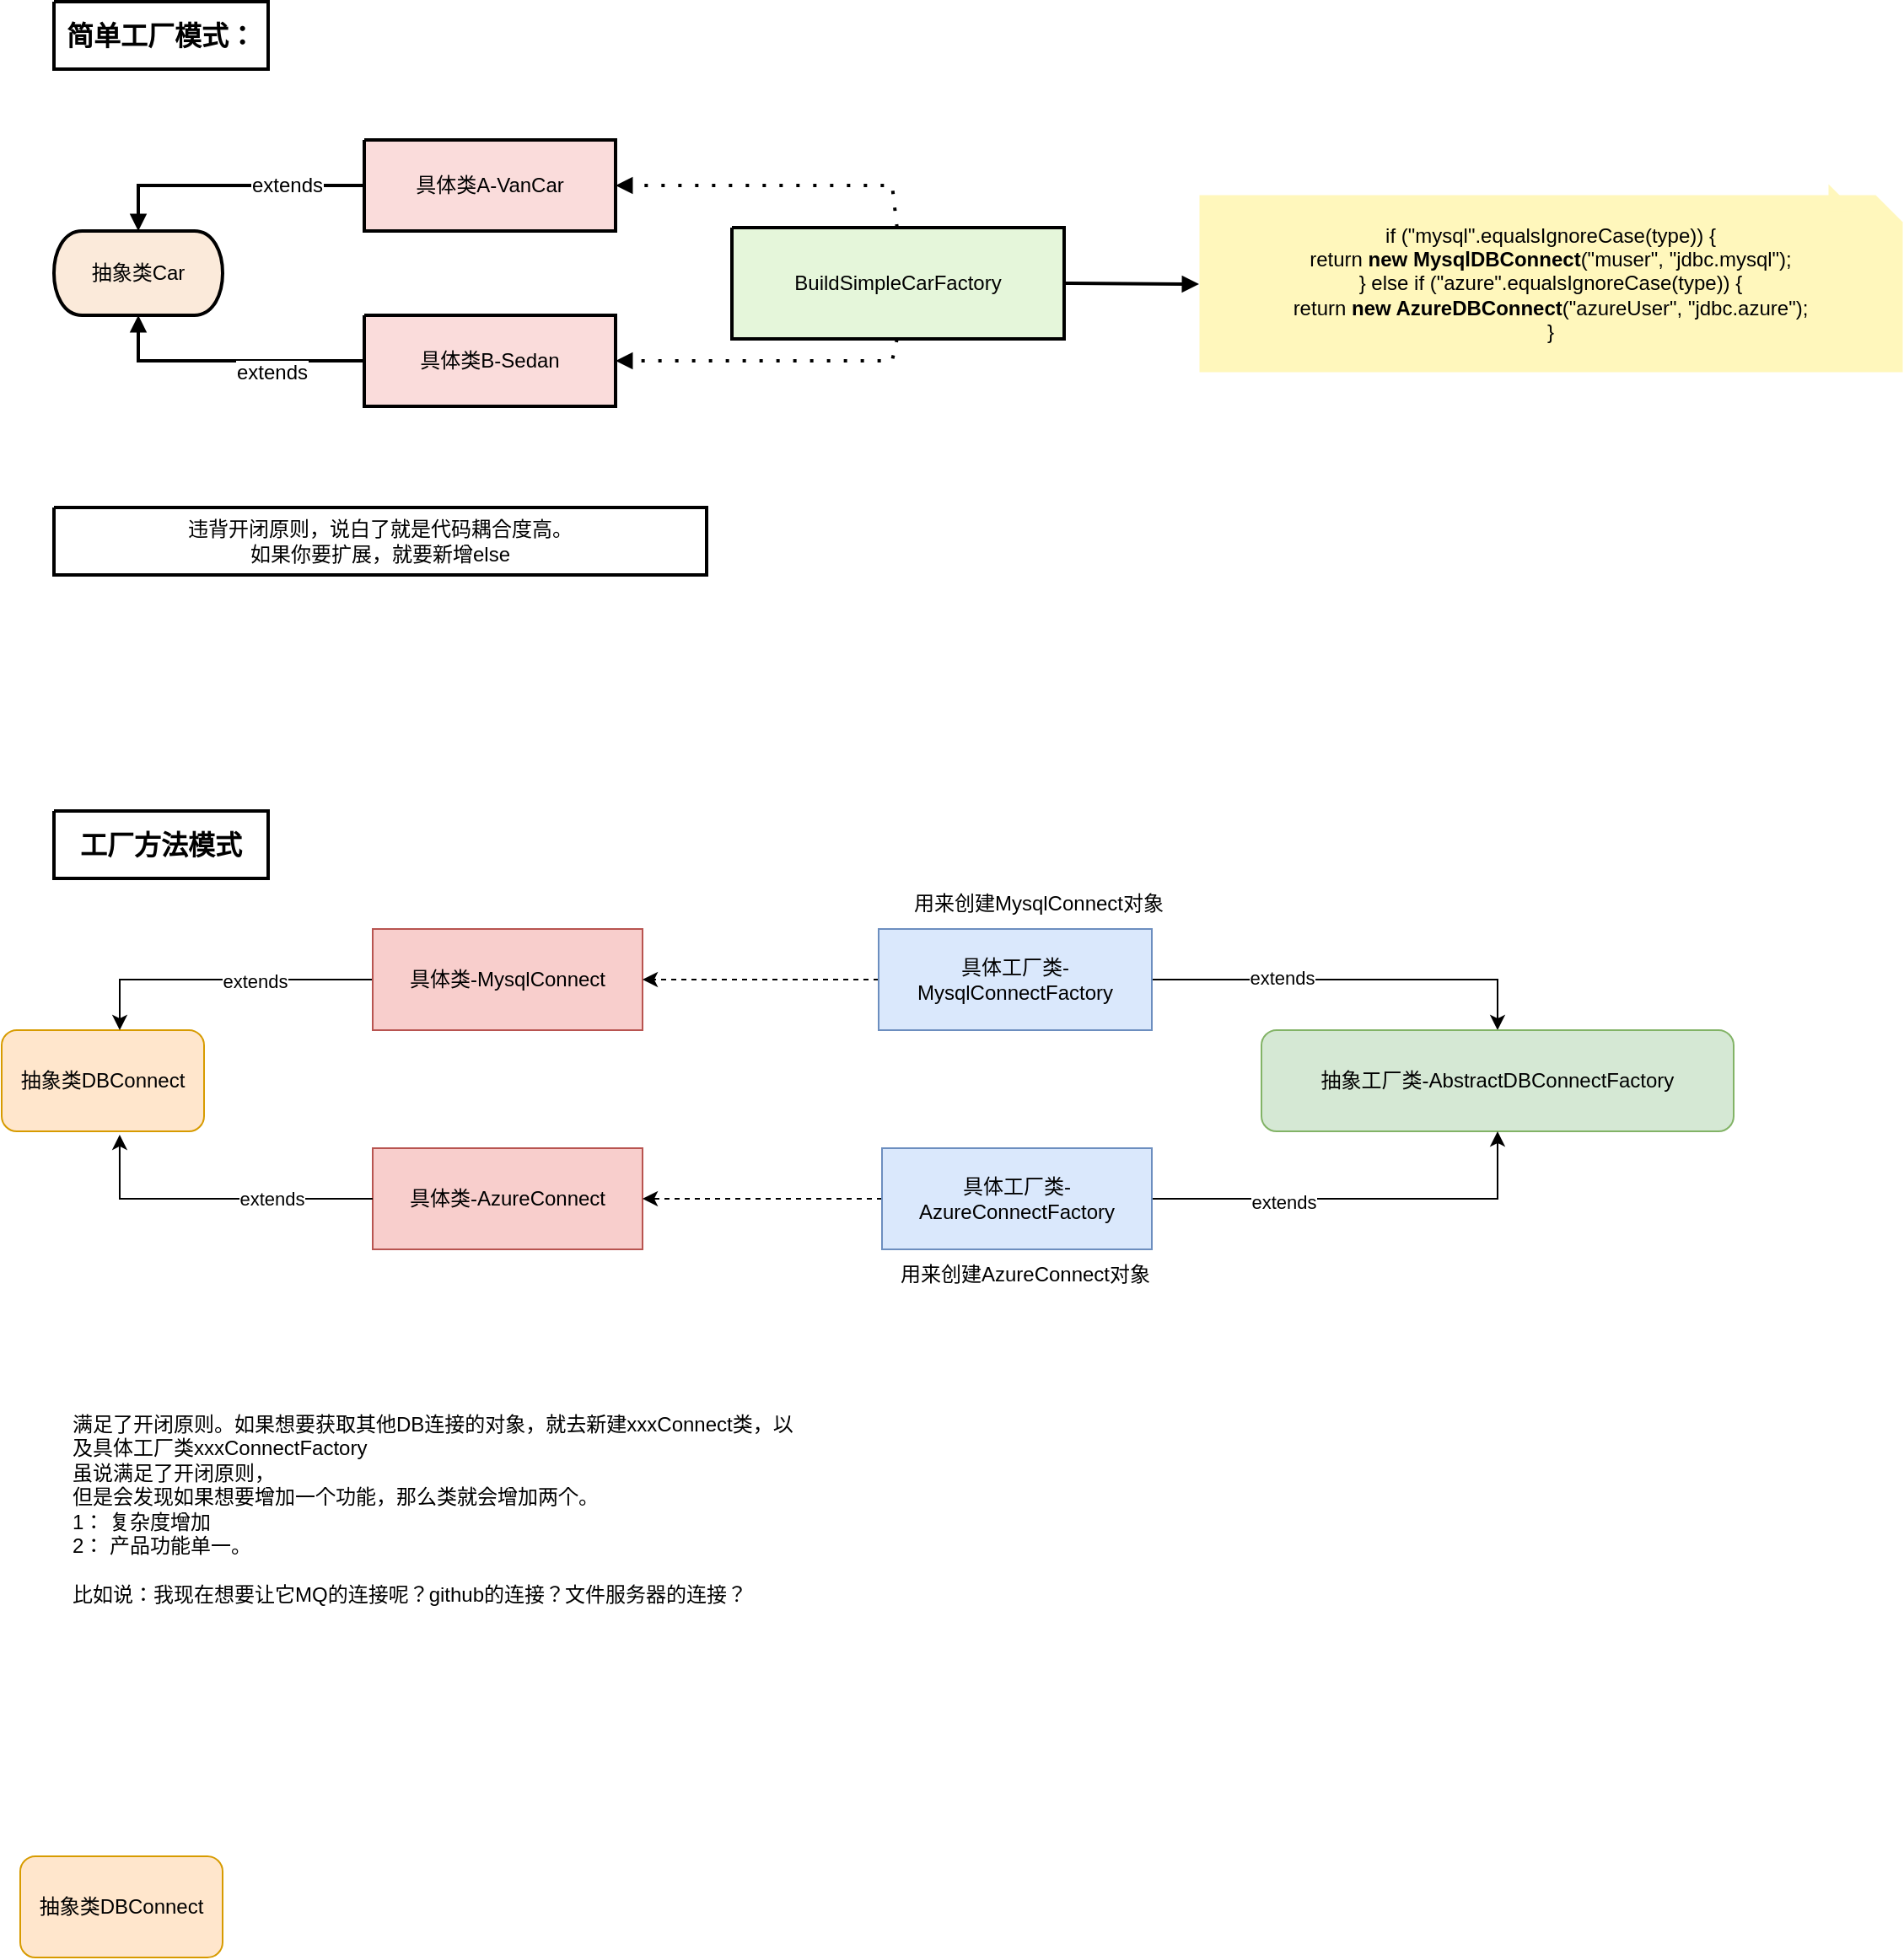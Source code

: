 <mxfile version="28.0.5">
  <diagram name="Page-1" id="Page-1">
    <mxGraphModel dx="1188" dy="619" grid="1" gridSize="10" guides="1" tooltips="1" connect="1" arrows="1" fold="1" page="1" pageScale="1" pageWidth="827" pageHeight="1169" math="0" shadow="0">
      <root>
        <mxCell id="0" />
        <mxCell id="1" parent="0" />
        <UserObject label="&lt;div style=&quot;font-size: 1px&quot;&gt;&lt;p style=&quot;text-align:center;margin-left:0;margin-right:0;margin-top:0px;margin-bottom:0px;text-indent:0;vertical-align:middle;direction:ltr;&quot;&gt;&lt;font style=&quot;font-size:12px;font-family:0;color:#000000;direction:ltr;letter-spacing:0px;line-height:120%;opacity:1&quot;&gt;抽象类Car&lt;/font&gt;&lt;/p&gt;&lt;/div&gt;" tags="Background" id="2">
          <mxCell style="verticalAlign=middle;align=center;overflow=width;vsdxID=1;fillColor=#fbeada;gradientColor=none;shape=stencil(hZJLEoIwDIZP06VMSQZ0j3gPRop0rJQpD/H2UoMCLQ67JP2S/EnKMGnKrBYMeNMafRdPmbclwzMDkFUpjGxHi2HKMCm0ETejuyonv84saa2H7m2FgfLCOIiPNgv4iyL8410IVrJawCcMEP/D185Q6XCqzaMgiic+XCbwATaQX+wLod8W18ymTH8mB3eFHnydswjwGVjPgn5b3N3lzuJHYz5ZIZWiiy/f3ROPIfoemL4B);strokeColor=#000000;strokeWidth=2;spacingTop=-3;spacingBottom=-3;spacingLeft=-3;spacingRight=-3;points=[];labelBackgroundColor=none;rounded=0;html=1;whiteSpace=wrap;" parent="1" vertex="1">
            <mxGeometry x="111" y="286" width="100" height="50" as="geometry" />
          </mxCell>
        </UserObject>
        <UserObject label="&lt;div style=&quot;font-size: 1px&quot;&gt;&lt;p style=&quot;text-align:center;margin-left:0;margin-right:0;margin-top:0px;margin-bottom:0px;text-indent:0;vertical-align:middle;direction:ltr;&quot;&gt;&lt;font style=&quot;font-size:12px;font-family:0;color:#000000;direction:ltr;letter-spacing:0px;line-height:120%;opacity:1&quot;&gt;具体类A-VanCar&lt;/font&gt;&lt;/p&gt;&lt;/div&gt;" tags="Background" id="3">
          <mxCell style="verticalAlign=middle;align=center;overflow=width;vsdxID=2;fillColor=#fadcdb;gradientColor=none;shape=stencil(nZBRDoQgDERP03+WHsHFe5iISyOCQdT19kIaIxq//Jtp3zTpAFaTaUYNUkwx+F6v1EYD+AUpyRkdKCYFqACrzgf9C352LfuxyWRWg1/yhT/nRE5IsZWuZtCSK8CPeI0e/hF+jV7AJM4PO7KWCyr390bSiNtEtQM=);strokeColor=#000000;strokeWidth=2;spacingTop=-3;spacingBottom=-3;spacingLeft=-3;spacingRight=-3;points=[];labelBackgroundColor=none;rounded=0;html=1;whiteSpace=wrap;" parent="1" vertex="1">
            <mxGeometry x="295" y="232" width="149" height="54" as="geometry" />
          </mxCell>
        </UserObject>
        <UserObject label="&lt;div style=&quot;font-size: 1px&quot;&gt;&lt;p style=&quot;text-align:center;margin-left:0;margin-right:0;margin-top:0px;margin-bottom:0px;text-indent:0;vertical-align:middle;direction:ltr;&quot;&gt;&lt;font style=&quot;font-size:12px;font-family:0;color:#000000;direction:ltr;letter-spacing:0px;line-height:120%;opacity:1&quot;&gt;具体类B-Sedan&lt;/font&gt;&lt;/p&gt;&lt;/div&gt;" tags="Background" id="4">
          <mxCell style="verticalAlign=middle;align=center;overflow=width;vsdxID=3;fillColor=#fadcdb;gradientColor=none;shape=stencil(nZBRDoQgDERP03+WHsHFe5iISyOCQdT19kIaIxq//Jtp3zTpAFaTaUYNUkwx+F6v1EYD+AUpyRkdKCYFqACrzgf9C352LfuxyWRWg1/yhT/nRE5IsZWuZtCSK8CPeI0e/hF+jV7AJM4PO7KWCyr390bSiNtEtQM=);strokeColor=#000000;strokeWidth=2;spacingTop=-3;spacingBottom=-3;spacingLeft=-3;spacingRight=-3;points=[];labelBackgroundColor=none;rounded=0;html=1;whiteSpace=wrap;" parent="1" vertex="1">
            <mxGeometry x="295" y="336" width="149" height="54" as="geometry" />
          </mxCell>
        </UserObject>
        <UserObject label="&lt;div style=&quot;font-size: 1px&quot;&gt;&lt;p style=&quot;text-align:center;margin-left:0;margin-right:0;margin-top:0px;margin-bottom:0px;text-indent:0;vertical-align:middle;direction:ltr;&quot;&gt;&lt;font style=&quot;font-size:12px;font-family:0;color:#000000;direction:ltr;letter-spacing:0px;line-height:120%;opacity:1&quot;&gt;BuildSimpleCarFactory&lt;/font&gt;&lt;/p&gt;&lt;/div&gt;" tags="Background" id="5">
          <mxCell style="verticalAlign=middle;align=center;overflow=width;vsdxID=4;fillColor=#e5f6da;gradientColor=none;shape=stencil(nZBRDoQgDERP03+WHsHFe5iISyOCQdT19kIaIxq//Jtp3zTpAFaTaUYNUkwx+F6v1EYD+AUpyRkdKCYFqACrzgf9C352LfuxyWRWg1/yhT/nRE5IsZWuZtCSK8CPeI0e/hF+jV7AJM4PO7KWCyr390bSiNtEtQM=);strokeColor=#000000;strokeWidth=2;spacingTop=-3;spacingBottom=-3;spacingLeft=-3;spacingRight=-3;points=[];labelBackgroundColor=none;rounded=0;html=1;whiteSpace=wrap;" parent="1" vertex="1">
            <mxGeometry x="513" y="284" width="197" height="66" as="geometry" />
          </mxCell>
        </UserObject>
        <UserObject label="&lt;div style=&quot;font-size: 1px&quot;&gt;&lt;p style=&quot;text-align:center;margin-left:0;margin-right:0;margin-top:0px;margin-bottom:0px;text-indent:0;vertical-align:middle;direction:ltr;&quot;&gt;&lt;font style=&quot;font-size:12px;font-family:0;color:#000000;direction:ltr;letter-spacing:0px;line-height:120%;opacity:1&quot;&gt;if (&amp;quot;mysql&amp;quot;.equalsIgnoreCase(type)) {&lt;br/&gt;   return &lt;/font&gt;&lt;font style=&quot;font-size:12px;font-family:0;color:#000000;direction:ltr;letter-spacing:0px;line-height:120%;opacity:1&quot;&gt;&lt;b&gt;new MysqlDBConnect&lt;/b&gt;&lt;/font&gt;&lt;font style=&quot;font-size:12px;font-family:0;color:#000000;direction:ltr;letter-spacing:0px;line-height:120%;opacity:1&quot;&gt;(&amp;quot;muser&amp;quot;, &amp;quot;jdbc.mysql&amp;quot;);&lt;br/&gt;} else if (&amp;quot;azure&amp;quot;.equalsIgnoreCase(type)) {&lt;br/&gt;   return &lt;/font&gt;&lt;font style=&quot;font-size:12px;font-family:0;color:#000000;direction:ltr;letter-spacing:0px;line-height:120%;opacity:1&quot;&gt;&lt;b&gt;new AzureDBConnect&lt;/b&gt;&lt;/font&gt;&lt;font style=&quot;font-size:12px;font-family:0;color:#000000;direction:ltr;letter-spacing:0px;line-height:120%;opacity:1&quot;&gt;(&amp;quot;azureUser&amp;quot;, &amp;quot;jdbc.azure&amp;quot;);&lt;br/&gt;}&lt;/font&gt;&lt;/p&gt;&lt;/div&gt;" tags="Background" id="6">
          <mxCell style="verticalAlign=middle;align=center;overflow=width;vsdxID=5;fillColor=#fff7bc;gradientColor=none;shape=stencil(UzV2Ls5ILEhVNTIoLinKz04tz0wpyVA1dlE1MsrMy0gtyiwBslSNXVWNndPyi1LTi/JL81Ig/IJEkEoQKze/DGRCBUSfAUiHkUElMs8NojAnMw9JoaWZnqEZsYoNDVDNNTTVMzIhQbkBHrPJVkqeQiADEXZpmTk5yDLooQwUgsSQsSsA);strokeColor=none;strokeWidth=0;spacingTop=-3;spacingBottom=-3;spacingLeft=-3;spacingRight=-3;points=[];labelBackgroundColor=none;rounded=0;html=1;whiteSpace=wrap;" parent="1" vertex="1">
            <mxGeometry x="790" y="264.5" width="417" height="105" as="geometry" />
          </mxCell>
        </UserObject>
        <UserObject label="" tags="Background" id="7">
          <mxCell style="vsdxID=6;fillColor=#fff7bc;gradientColor=none;shape=stencil(UzV2Ls5ILEhVNTIoLinKz04tz0wpyVA1dlE1MsrMy0gtyiwBslSNXVWNndPyi1LTi/JL81Ig/IJEkEoQKze/DGRCBUSfpZmeoRlIl5FBJUTEAMxzgyjOyczDq9jQVM/IBLcGQwMDUpQTcAyQgfBGWmZODrIMuoeBQpDAMnYFAA==);strokeColor=none;strokeWidth=0;spacingTop=-3;spacingBottom=-3;spacingLeft=-3;spacingRight=-3;points=[];labelBackgroundColor=none;rounded=0;html=1;whiteSpace=wrap;" parent="1" vertex="1">
            <mxGeometry x="762" y="258" width="417" height="105" as="geometry" />
          </mxCell>
        </UserObject>
        <UserObject label="" tags="Background" id="8">
          <mxCell style="vsdxID=7;fillColor=none;gradientColor=none;shape=stencil(UzV2Ls5ILEhVNTIoLinKz04tz0wpyVA1dlE1MsrMy0gtyiwBslSNXVWNndPyi1LTi/JL81Ig/IJEkEoQKze/DGRCBUSfAUiHkUElMs8NojAnMw9JoaWZnqEZsYoNDVDNNTTVMzIhQbkBHrPJVkqeQiADEXZADnrAAoUgkWLsCgA=);strokeColor=none;strokeWidth=0;spacingTop=-3;spacingBottom=-3;spacingLeft=-3;spacingRight=-3;points=[];labelBackgroundColor=none;rounded=0;html=1;whiteSpace=wrap;" parent="1" vertex="1">
            <mxGeometry x="762" y="258" width="417" height="105" as="geometry" />
          </mxCell>
        </UserObject>
        <UserObject label="&lt;div style=&quot;font-size: 1px&quot;&gt;&lt;p style=&quot;text-align:center;margin-left:0;margin-right:0;margin-top:0px;margin-bottom:0px;text-indent:0;vertical-align:middle;direction:ltr;&quot;&gt;&lt;font style=&quot;font-size: 16px; color: rgb(0, 0, 0); direction: ltr; letter-spacing: 0px; line-height: 120%; opacity: 1;&quot;&gt;&lt;b&gt;简单工厂模式：&lt;/b&gt;&lt;/font&gt;&lt;/p&gt;&lt;/div&gt;" tags="Background" id="9">
          <mxCell style="verticalAlign=middle;align=center;overflow=width;vsdxID=8;fillColor=none;gradientColor=none;shape=stencil(nZBLDoAgDERP0z3SI/i5B4koRAWC+Lu9kMaIxpW7mfZNkw5gOSvhJHA2B28Huek2KMAKONdGSa9DVIA1YNlZL3tvF9OSdyKRSU12TRd2yrGU4OzIXUPgqE0GFuw3evlP+Df6AKO4P6Ry8t27jTiiJrE+AQ==);strokeColor=#000000;strokeWidth=2;spacingTop=-3;spacingBottom=-3;spacingLeft=-3;spacingRight=-3;points=[];labelBackgroundColor=none;rounded=0;html=1;whiteSpace=wrap;" parent="1" vertex="1">
            <mxGeometry x="111" y="150" width="127" height="40" as="geometry" />
          </mxCell>
        </UserObject>
        <UserObject label="&lt;div style=&quot;font-size: 1px&quot;&gt;&lt;p style=&quot;text-align:center;margin-left:0;margin-right:0;margin-top:0px;margin-bottom:0px;text-indent:0;vertical-align:middle;direction:ltr;&quot;&gt;&lt;font style=&quot;font-size: 12px; color: rgb(0, 0, 0); direction: ltr; letter-spacing: 0px; line-height: 120%; opacity: 1;&quot;&gt;违背开闭原则，说白了就是代码耦合度高。&lt;/font&gt;&lt;/p&gt;&lt;p style=&quot;text-align:center;margin-left:0;margin-right:0;margin-top:0px;margin-bottom:0px;text-indent:0;vertical-align:middle;direction:ltr;&quot;&gt;&lt;font style=&quot;font-size: 12px; color: rgb(0, 0, 0); direction: ltr; letter-spacing: 0px; line-height: 120%; opacity: 1;&quot;&gt;如果你要扩展，就要新增else&lt;/font&gt;&lt;/p&gt;&lt;/div&gt;" tags="Background" id="10">
          <mxCell style="verticalAlign=middle;align=center;overflow=width;vsdxID=9;fillColor=none;gradientColor=none;shape=stencil(nZBLDoAgDERP0z3SI/i5B4koRAWC+Lu9kMaIxpW7mfZNkw5gOSvhJHA2B28Huek2KMAKONdGSa9DVIA1YNlZL3tvF9OSdyKRSU12TRd2yrGU4OzIXUPgqE0GFuw3evlP+Df6AKO4P6Ry8t27jTiiJrE+AQ==);strokeColor=#000000;strokeWidth=2;spacingTop=-3;spacingBottom=-3;spacingLeft=-3;spacingRight=-3;points=[];labelBackgroundColor=none;rounded=0;html=1;whiteSpace=wrap;" parent="1" vertex="1">
            <mxGeometry x="111" y="450" width="387" height="40" as="geometry" />
          </mxCell>
        </UserObject>
        <UserObject label="&lt;div style=&quot;font-size: 1px&quot;&gt;&lt;p style=&quot;text-align:center;margin-left:0;margin-right:0;margin-top:0px;margin-bottom:0px;text-indent:0;vertical-align:middle;direction:ltr;&quot;&gt;&lt;font style=&quot;font-size:12px;font-family:0;color:#000000;direction:ltr;letter-spacing:0px;line-height:120%;opacity:1&quot;&gt;extends&lt;/font&gt;&lt;/p&gt;&lt;/div&gt;" tags="Background" id="11">
          <mxCell style="vsdxID=10;edgeStyle=none;startArrow=none;endArrow=block;startSize=5;endSize=5;strokeWidth=2;spacingTop=0;spacingBottom=0;spacingLeft=0;spacingRight=0;verticalAlign=middle;html=1;labelBackgroundColor=#ffffff;rounded=0;align=center;exitX=0;exitY=0.5;exitDx=0;exitDy=0;exitPerimeter=0;entryX=0.5;entryY=1;entryDx=0;entryDy=0;entryPerimeter=0;" parent="1" source="4" target="2" edge="1">
            <mxGeometry x="-0.317" y="7" relative="1" as="geometry">
              <mxPoint as="offset" />
              <Array as="points">
                <mxPoint x="161" y="363" />
              </Array>
            </mxGeometry>
          </mxCell>
        </UserObject>
        <UserObject label="&lt;div style=&quot;font-size: 1px&quot;&gt;&lt;p style=&quot;text-align:center;margin-left:0;margin-right:0;margin-top:0px;margin-bottom:0px;text-indent:0;vertical-align:middle;direction:ltr;&quot;&gt;&lt;font style=&quot;font-size:12px;font-family:0;color:#000000;direction:ltr;letter-spacing:0px;line-height:120%;opacity:1&quot;&gt;extends&lt;/font&gt;&lt;/p&gt;&lt;/div&gt;" tags="Background" id="12">
          <mxCell style="vsdxID=11;edgeStyle=none;startArrow=none;endArrow=block;startSize=5;endSize=5;strokeWidth=2;spacingTop=0;spacingBottom=0;spacingLeft=0;spacingRight=0;verticalAlign=middle;html=1;labelBackgroundColor=#ffffff;rounded=0;align=center;exitX=0;exitY=0.5;exitDx=0;exitDy=0;exitPerimeter=0;entryX=0.5;entryY=0;entryDx=0;entryDy=0;entryPerimeter=0;" parent="1" source="3" target="2" edge="1">
            <mxGeometry relative="1" as="geometry">
              <mxPoint x="34" as="offset" />
              <Array as="points">
                <mxPoint x="161" y="259" />
              </Array>
            </mxGeometry>
          </mxCell>
        </UserObject>
        <UserObject label="" tags="Background" id="13">
          <mxCell style="vsdxID=12;edgeStyle=none;dashed=1;dashPattern=1.00 4.00;startArrow=none;endArrow=block;startSize=5;endSize=5;strokeWidth=2;spacingTop=0;spacingBottom=0;spacingLeft=0;spacingRight=0;verticalAlign=middle;html=1;labelBackgroundColor=#ffffff;rounded=0;exitX=0.497;exitY=0;exitDx=0;exitDy=0;exitPerimeter=0;entryX=1;entryY=0.5;entryDx=0;entryDy=0;entryPerimeter=0;" parent="1" source="5" target="3" edge="1">
            <mxGeometry relative="1" as="geometry">
              <mxPoint x="70" y="101" as="offset" />
              <Array as="points">
                <mxPoint x="608" y="259" />
              </Array>
            </mxGeometry>
          </mxCell>
        </UserObject>
        <UserObject label="" tags="Background" id="14">
          <mxCell style="vsdxID=13;edgeStyle=none;dashed=1;dashPattern=1.00 4.00;startArrow=none;endArrow=block;startSize=5;endSize=5;strokeWidth=2;spacingTop=0;spacingBottom=0;spacingLeft=0;spacingRight=0;verticalAlign=middle;html=1;labelBackgroundColor=#ffffff;rounded=0;exitX=0.497;exitY=1;exitDx=0;exitDy=0;exitPerimeter=0;entryX=1;entryY=0.5;entryDx=0;entryDy=0;entryPerimeter=0;" parent="1" source="5" target="4" edge="1">
            <mxGeometry relative="1" as="geometry">
              <mxPoint x="70" y="101" as="offset" />
              <Array as="points">
                <mxPoint x="608" y="363" />
              </Array>
            </mxGeometry>
          </mxCell>
        </UserObject>
        <UserObject label="" tags="Background" id="15">
          <mxCell style="vsdxID=14;edgeStyle=none;startArrow=none;endArrow=block;startSize=5;endSize=5;strokeWidth=2;spacingTop=0;spacingBottom=0;spacingLeft=0;spacingRight=0;verticalAlign=middle;html=1;labelBackgroundColor=#ffffff;rounded=0;exitX=1;exitY=0.5;exitDx=0;exitDy=0;exitPerimeter=0;entryX=0;entryY=0.505;entryDx=0;entryDy=0;entryPerimeter=0;" parent="1" source="5" target="6" edge="1">
            <mxGeometry relative="1" as="geometry">
              <mxPoint x="-29" y="102" as="offset" />
              <Array as="points" />
            </mxGeometry>
          </mxCell>
        </UserObject>
        <UserObject label="&lt;div style=&quot;&quot;&gt;&lt;p style=&quot;text-align: center; margin: 0px; text-indent: 0px; vertical-align: middle; direction: ltr;&quot;&gt;&lt;span style=&quot;font-size: 16px;&quot;&gt;&lt;b&gt;工厂方法模式&lt;/b&gt;&lt;/span&gt;&lt;/p&gt;&lt;/div&gt;" tags="Background" id="YFfJXEZBGBs_gFEX884V-15">
          <mxCell style="verticalAlign=middle;align=center;overflow=width;vsdxID=8;fillColor=none;gradientColor=none;shape=stencil(nZBLDoAgDERP0z3SI/i5B4koRAWC+Lu9kMaIxpW7mfZNkw5gOSvhJHA2B28Huek2KMAKONdGSa9DVIA1YNlZL3tvF9OSdyKRSU12TRd2yrGU4OzIXUPgqE0GFuw3evlP+Df6AKO4P6Ry8t27jTiiJrE+AQ==);strokeColor=#000000;strokeWidth=2;spacingTop=-3;spacingBottom=-3;spacingLeft=-3;spacingRight=-3;points=[];labelBackgroundColor=none;rounded=0;html=1;whiteSpace=wrap;" vertex="1" parent="1">
            <mxGeometry x="111" y="630" width="127" height="40" as="geometry" />
          </mxCell>
        </UserObject>
        <mxCell id="YFfJXEZBGBs_gFEX884V-17" value="抽象类DBConnect" style="rounded=1;whiteSpace=wrap;html=1;fillColor=#ffe6cc;strokeColor=#d79b00;" vertex="1" parent="1">
          <mxGeometry x="80" y="760" width="120" height="60" as="geometry" />
        </mxCell>
        <mxCell id="YFfJXEZBGBs_gFEX884V-20" value="" style="edgeStyle=orthogonalEdgeStyle;rounded=0;orthogonalLoop=1;jettySize=auto;html=1;" edge="1" parent="1" source="YFfJXEZBGBs_gFEX884V-18" target="YFfJXEZBGBs_gFEX884V-17">
          <mxGeometry relative="1" as="geometry">
            <Array as="points">
              <mxPoint x="150" y="730" />
            </Array>
          </mxGeometry>
        </mxCell>
        <mxCell id="YFfJXEZBGBs_gFEX884V-23" value="extends" style="edgeLabel;html=1;align=center;verticalAlign=middle;resizable=0;points=[];" vertex="1" connectable="0" parent="YFfJXEZBGBs_gFEX884V-20">
          <mxGeometry x="-0.222" y="1" relative="1" as="geometry">
            <mxPoint as="offset" />
          </mxGeometry>
        </mxCell>
        <mxCell id="YFfJXEZBGBs_gFEX884V-18" value="具体类-MysqlConnect" style="rounded=0;whiteSpace=wrap;html=1;fillColor=#f8cecc;strokeColor=#b85450;" vertex="1" parent="1">
          <mxGeometry x="300" y="700" width="160" height="60" as="geometry" />
        </mxCell>
        <mxCell id="YFfJXEZBGBs_gFEX884V-19" value="具体类-AzureConnect" style="rounded=0;whiteSpace=wrap;html=1;fillColor=#f8cecc;strokeColor=#b85450;" vertex="1" parent="1">
          <mxGeometry x="300" y="830" width="160" height="60" as="geometry" />
        </mxCell>
        <mxCell id="YFfJXEZBGBs_gFEX884V-25" style="edgeStyle=orthogonalEdgeStyle;rounded=0;orthogonalLoop=1;jettySize=auto;html=1;entryX=0.583;entryY=1.033;entryDx=0;entryDy=0;entryPerimeter=0;" edge="1" parent="1" source="YFfJXEZBGBs_gFEX884V-19" target="YFfJXEZBGBs_gFEX884V-17">
          <mxGeometry relative="1" as="geometry" />
        </mxCell>
        <mxCell id="YFfJXEZBGBs_gFEX884V-26" value="extends" style="edgeLabel;html=1;align=center;verticalAlign=middle;resizable=0;points=[];" vertex="1" connectable="0" parent="YFfJXEZBGBs_gFEX884V-25">
          <mxGeometry x="-0.426" y="2" relative="1" as="geometry">
            <mxPoint x="-6" y="-2" as="offset" />
          </mxGeometry>
        </mxCell>
        <mxCell id="YFfJXEZBGBs_gFEX884V-30" style="edgeStyle=orthogonalEdgeStyle;rounded=0;orthogonalLoop=1;jettySize=auto;html=1;entryX=0.5;entryY=0;entryDx=0;entryDy=0;" edge="1" parent="1" source="YFfJXEZBGBs_gFEX884V-27" target="YFfJXEZBGBs_gFEX884V-28">
          <mxGeometry relative="1" as="geometry" />
        </mxCell>
        <mxCell id="YFfJXEZBGBs_gFEX884V-32" value="extends" style="edgeLabel;html=1;align=center;verticalAlign=middle;resizable=0;points=[];" vertex="1" connectable="0" parent="YFfJXEZBGBs_gFEX884V-30">
          <mxGeometry x="-0.348" y="1" relative="1" as="geometry">
            <mxPoint as="offset" />
          </mxGeometry>
        </mxCell>
        <mxCell id="YFfJXEZBGBs_gFEX884V-39" style="edgeStyle=orthogonalEdgeStyle;rounded=0;orthogonalLoop=1;jettySize=auto;html=1;entryX=1;entryY=0.5;entryDx=0;entryDy=0;dashed=1;" edge="1" parent="1" source="YFfJXEZBGBs_gFEX884V-27" target="YFfJXEZBGBs_gFEX884V-18">
          <mxGeometry relative="1" as="geometry" />
        </mxCell>
        <mxCell id="YFfJXEZBGBs_gFEX884V-27" value="具体工厂类-MysqlConnectFactory" style="rounded=0;whiteSpace=wrap;html=1;fillColor=#dae8fc;strokeColor=#6c8ebf;" vertex="1" parent="1">
          <mxGeometry x="600" y="700" width="162" height="60" as="geometry" />
        </mxCell>
        <mxCell id="YFfJXEZBGBs_gFEX884V-28" value="抽象工厂类-AbstractDBConnectFactory" style="rounded=1;whiteSpace=wrap;html=1;fillColor=#d5e8d4;strokeColor=#82b366;" vertex="1" parent="1">
          <mxGeometry x="827" y="760" width="280" height="60" as="geometry" />
        </mxCell>
        <mxCell id="YFfJXEZBGBs_gFEX884V-31" style="edgeStyle=orthogonalEdgeStyle;rounded=0;orthogonalLoop=1;jettySize=auto;html=1;entryX=0.5;entryY=1;entryDx=0;entryDy=0;" edge="1" parent="1" source="YFfJXEZBGBs_gFEX884V-29" target="YFfJXEZBGBs_gFEX884V-28">
          <mxGeometry relative="1" as="geometry" />
        </mxCell>
        <mxCell id="YFfJXEZBGBs_gFEX884V-33" value="extends" style="edgeLabel;html=1;align=center;verticalAlign=middle;resizable=0;points=[];" vertex="1" connectable="0" parent="YFfJXEZBGBs_gFEX884V-31">
          <mxGeometry x="-0.369" y="-2" relative="1" as="geometry">
            <mxPoint as="offset" />
          </mxGeometry>
        </mxCell>
        <mxCell id="YFfJXEZBGBs_gFEX884V-40" style="edgeStyle=orthogonalEdgeStyle;rounded=0;orthogonalLoop=1;jettySize=auto;html=1;entryX=1;entryY=0.5;entryDx=0;entryDy=0;dashed=1;" edge="1" parent="1" source="YFfJXEZBGBs_gFEX884V-29" target="YFfJXEZBGBs_gFEX884V-19">
          <mxGeometry relative="1" as="geometry" />
        </mxCell>
        <mxCell id="YFfJXEZBGBs_gFEX884V-29" value="具体工厂类-AzureConnectFactory" style="rounded=0;whiteSpace=wrap;html=1;fillColor=#dae8fc;strokeColor=#6c8ebf;" vertex="1" parent="1">
          <mxGeometry x="602" y="830" width="160" height="60" as="geometry" />
        </mxCell>
        <mxCell id="YFfJXEZBGBs_gFEX884V-34" value="用来创建MysqlConnect对象" style="text;html=1;align=center;verticalAlign=middle;whiteSpace=wrap;rounded=0;" vertex="1" parent="1">
          <mxGeometry x="610" y="670" width="170" height="30" as="geometry" />
        </mxCell>
        <mxCell id="YFfJXEZBGBs_gFEX884V-35" value="用来创建AzureConnect对象" style="text;html=1;align=center;verticalAlign=middle;whiteSpace=wrap;rounded=0;" vertex="1" parent="1">
          <mxGeometry x="602" y="890" width="170" height="30" as="geometry" />
        </mxCell>
        <mxCell id="YFfJXEZBGBs_gFEX884V-41" value="满足了开闭原则。如果想要获取其他DB连接的对象，就去新建xxxConnect类，以及具体工厂类xxxConnectFactory&lt;div&gt;虽说满足了开闭原则，&lt;/div&gt;&lt;div&gt;但是会发现如果想要增加一个功能，那么类就会增加两个。&amp;nbsp;&lt;/div&gt;&lt;div&gt;1： 复杂度增加&lt;/div&gt;&lt;div&gt;2： 产品功能单一。&lt;/div&gt;&lt;div&gt;&lt;br&gt;&lt;/div&gt;&lt;div&gt;比如说：我现在想要让它MQ的连接呢？github的连接？文件服务器的连接？&lt;/div&gt;" style="text;html=1;align=left;verticalAlign=top;whiteSpace=wrap;rounded=0;" vertex="1" parent="1">
          <mxGeometry x="120" y="980" width="430" height="100" as="geometry" />
        </mxCell>
        <mxCell id="YFfJXEZBGBs_gFEX884V-42" value="抽象类DBConnect" style="rounded=1;whiteSpace=wrap;html=1;fillColor=#ffe6cc;strokeColor=#d79b00;" vertex="1" parent="1">
          <mxGeometry x="91" y="1250" width="120" height="60" as="geometry" />
        </mxCell>
      </root>
    </mxGraphModel>
  </diagram>
</mxfile>
